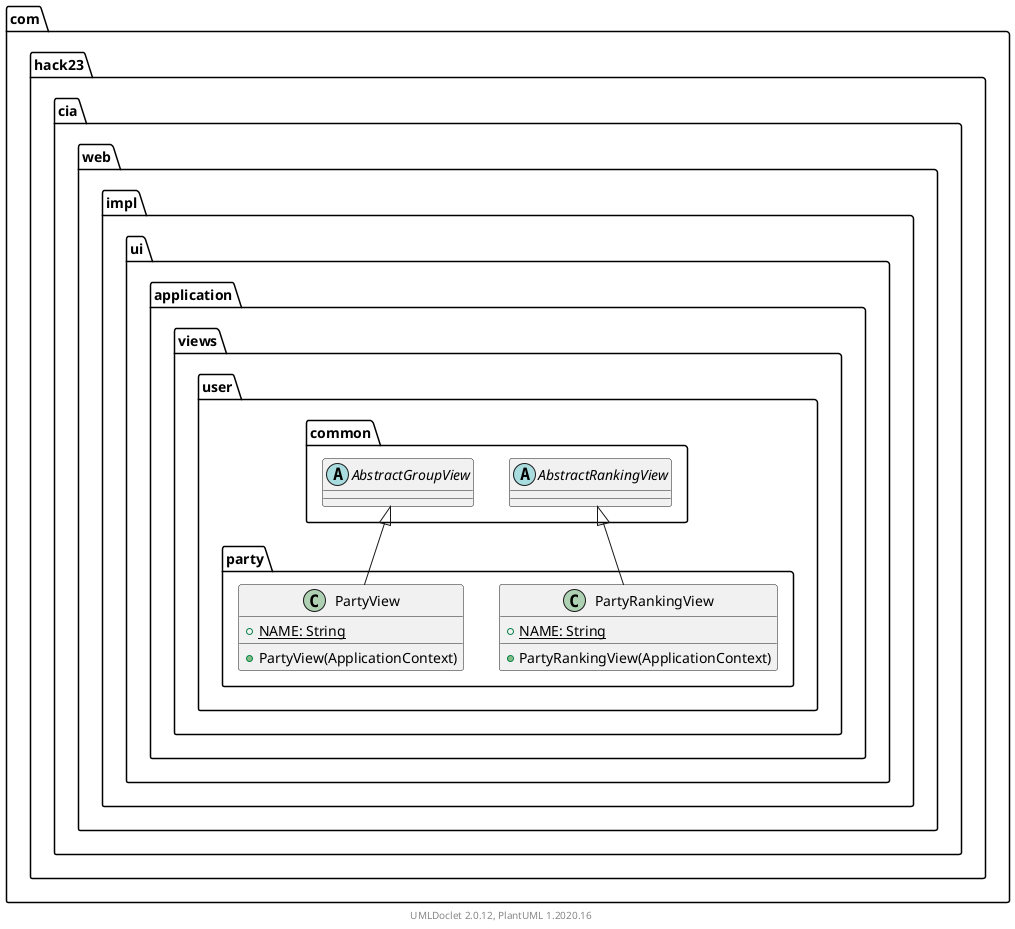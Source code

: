 @startuml
    namespace com.hack23.cia.web.impl.ui.application.views.user.party {

        class PartyRankingView [[PartyRankingView.html]] {
            {static} +NAME: String
            +PartyRankingView(ApplicationContext)
        }

        class PartyView [[PartyView.html]] {
            {static} +NAME: String
            +PartyView(ApplicationContext)
        }

        com.hack23.cia.web.impl.ui.application.views.user.common.AbstractRankingView <|-- PartyRankingView
        com.hack23.cia.web.impl.ui.application.views.user.common.AbstractGroupView <|-- PartyView
    }

    namespace com.hack23.cia.web.impl.ui.application.views.user.common {
        abstract class AbstractRankingView [[../common/AbstractRankingView.html]] {
        }
        abstract class AbstractGroupView [[../common/AbstractGroupView.html]] {
        }
    }

    center footer UMLDoclet 2.0.12, PlantUML 1.2020.16
@enduml
